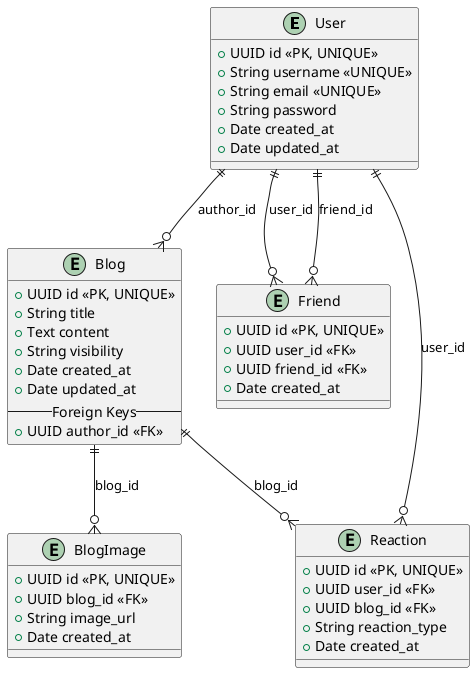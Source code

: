 @startuml
entity User {
    + UUID id <<PK, UNIQUE>>
    + String username <<UNIQUE>>
    + String email <<UNIQUE>>
    + String password
    + Date created_at
    + Date updated_at
}

entity Blog {
    + UUID id <<PK, UNIQUE>>
    + String title
    + Text content
    + String visibility
    + Date created_at
    + Date updated_at
    -- Foreign Keys --
    + UUID author_id <<FK>>
}

entity Friend {
    + UUID id <<PK, UNIQUE>>
    + UUID user_id <<FK>>
    + UUID friend_id <<FK>>
    + Date created_at
}

entity Reaction {
    + UUID id <<PK, UNIQUE>>
    + UUID user_id <<FK>>
    + UUID blog_id <<FK>>
    + String reaction_type
    + Date created_at
}

entity BlogImage {
    + UUID id <<PK, UNIQUE>>
    + UUID blog_id <<FK>>
    + String image_url
    + Date created_at
}

User ||--o{ Blog : author_id
User ||--o{ Friend : user_id
User ||--o{ Friend : friend_id
User ||--o{ Reaction : user_id
Blog ||--o{ Reaction : blog_id
Blog ||--o{ BlogImage : blog_id

@enduml

